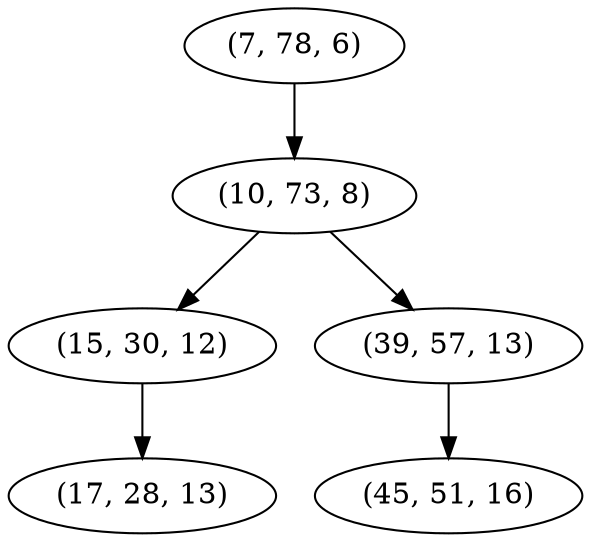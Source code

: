digraph tree {
    "(7, 78, 6)";
    "(10, 73, 8)";
    "(15, 30, 12)";
    "(17, 28, 13)";
    "(39, 57, 13)";
    "(45, 51, 16)";
    "(7, 78, 6)" -> "(10, 73, 8)";
    "(10, 73, 8)" -> "(15, 30, 12)";
    "(10, 73, 8)" -> "(39, 57, 13)";
    "(15, 30, 12)" -> "(17, 28, 13)";
    "(39, 57, 13)" -> "(45, 51, 16)";
}
